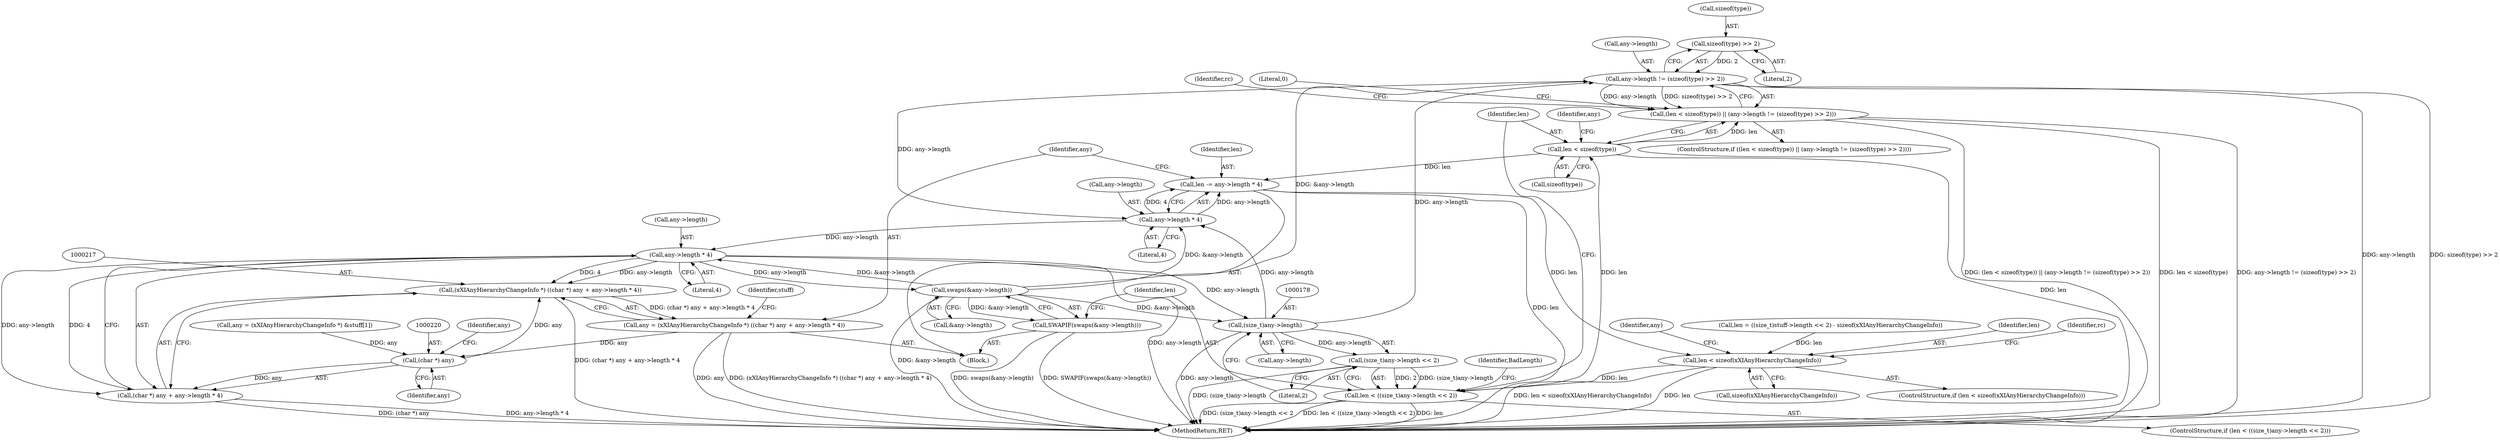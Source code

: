 digraph "0_xserver_859b08d523307eebde7724fd1a0789c44813e821@API" {
"1000197" [label="(Call,sizeof(type) >> 2)"];
"1000193" [label="(Call,any->length != (sizeof(type) >> 2))"];
"1000188" [label="(Call,(len < sizeof(type)) || (any->length != (sizeof(type) >> 2)))"];
"1000209" [label="(Call,any->length * 4)"];
"1000207" [label="(Call,len -= any->length * 4)"];
"1000152" [label="(Call,len < sizeof(xXIAnyHierarchyChangeInfo))"];
"1000174" [label="(Call,len < ((size_t)any->length << 2))"];
"1000189" [label="(Call,len < sizeof(type))"];
"1000222" [label="(Call,any->length * 4)"];
"1000168" [label="(Call,swaps(&any->length))"];
"1000167" [label="(Call,SWAPIF(swaps(&any->length)))"];
"1000177" [label="(Call,(size_t)any->length)"];
"1000176" [label="(Call,(size_t)any->length << 2)"];
"1000216" [label="(Call,(xXIAnyHierarchyChangeInfo *) ((char *) any + any->length * 4))"];
"1000214" [label="(Call,any = (xXIAnyHierarchyChangeInfo *) ((char *) any + any->length * 4))"];
"1000219" [label="(Call,(char *) any)"];
"1000218" [label="(Call,(char *) any + any->length * 4)"];
"1000214" [label="(Call,any = (xXIAnyHierarchyChangeInfo *) ((char *) any + any->length * 4))"];
"1000193" [label="(Call,any->length != (sizeof(type) >> 2))"];
"1000219" [label="(Call,(char *) any)"];
"1000218" [label="(Call,(char *) any + any->length * 4)"];
"1000213" [label="(Literal,4)"];
"1000175" [label="(Identifier,len)"];
"1000232" [label="(MethodReturn,RET)"];
"1000200" [label="(Literal,2)"];
"1000158" [label="(Identifier,rc)"];
"1000207" [label="(Call,len -= any->length * 4)"];
"1000165" [label="(Identifier,any)"];
"1000169" [label="(Call,&any->length)"];
"1000216" [label="(Call,(xXIAnyHierarchyChangeInfo *) ((char *) any + any->length * 4))"];
"1000208" [label="(Identifier,len)"];
"1000203" [label="(Identifier,rc)"];
"1000125" [label="(Call,len = ((size_t)stuff->length << 2) - sizeof(xXIAnyHierarchyChangeInfo))"];
"1000167" [label="(Call,SWAPIF(swaps(&any->length)))"];
"1000224" [label="(Identifier,any)"];
"1000210" [label="(Call,any->length)"];
"1000173" [label="(ControlStructure,if (len < ((size_t)any->length << 2)))"];
"1000189" [label="(Call,len < sizeof(type))"];
"1000206" [label="(Literal,0)"];
"1000153" [label="(Identifier,len)"];
"1000226" [label="(Literal,4)"];
"1000174" [label="(Call,len < ((size_t)any->length << 2))"];
"1000176" [label="(Call,(size_t)any->length << 2)"];
"1000150" [label="(Block,)"];
"1000215" [label="(Identifier,any)"];
"1000168" [label="(Call,swaps(&any->length))"];
"1000198" [label="(Call,sizeof(type))"];
"1000222" [label="(Call,any->length * 4)"];
"1000209" [label="(Call,any->length * 4)"];
"1000187" [label="(ControlStructure,if ((len < sizeof(type)) || (any->length != (sizeof(type) >> 2))))"];
"1000188" [label="(Call,(len < sizeof(type)) || (any->length != (sizeof(type) >> 2)))"];
"1000184" [label="(Identifier,BadLength)"];
"1000191" [label="(Call,sizeof(type))"];
"1000223" [label="(Call,any->length)"];
"1000190" [label="(Identifier,len)"];
"1000152" [label="(Call,len < sizeof(xXIAnyHierarchyChangeInfo))"];
"1000177" [label="(Call,(size_t)any->length)"];
"1000182" [label="(Literal,2)"];
"1000197" [label="(Call,sizeof(type) >> 2)"];
"1000179" [label="(Call,any->length)"];
"1000195" [label="(Identifier,any)"];
"1000137" [label="(Call,any = (xXIAnyHierarchyChangeInfo *) &stuff[1])"];
"1000148" [label="(Identifier,stuff)"];
"1000154" [label="(Call,sizeof(xXIAnyHierarchyChangeInfo))"];
"1000221" [label="(Identifier,any)"];
"1000194" [label="(Call,any->length)"];
"1000151" [label="(ControlStructure,if (len < sizeof(xXIAnyHierarchyChangeInfo)))"];
"1000197" -> "1000193"  [label="AST: "];
"1000197" -> "1000200"  [label="CFG: "];
"1000198" -> "1000197"  [label="AST: "];
"1000200" -> "1000197"  [label="AST: "];
"1000193" -> "1000197"  [label="CFG: "];
"1000197" -> "1000193"  [label="DDG: 2"];
"1000193" -> "1000188"  [label="AST: "];
"1000194" -> "1000193"  [label="AST: "];
"1000188" -> "1000193"  [label="CFG: "];
"1000193" -> "1000232"  [label="DDG: any->length"];
"1000193" -> "1000232"  [label="DDG: sizeof(type) >> 2"];
"1000193" -> "1000188"  [label="DDG: any->length"];
"1000193" -> "1000188"  [label="DDG: sizeof(type) >> 2"];
"1000168" -> "1000193"  [label="DDG: &any->length"];
"1000177" -> "1000193"  [label="DDG: any->length"];
"1000193" -> "1000209"  [label="DDG: any->length"];
"1000188" -> "1000187"  [label="AST: "];
"1000188" -> "1000189"  [label="CFG: "];
"1000189" -> "1000188"  [label="AST: "];
"1000206" -> "1000188"  [label="CFG: "];
"1000203" -> "1000188"  [label="CFG: "];
"1000188" -> "1000232"  [label="DDG: (len < sizeof(type)) || (any->length != (sizeof(type) >> 2))"];
"1000188" -> "1000232"  [label="DDG: len < sizeof(type)"];
"1000188" -> "1000232"  [label="DDG: any->length != (sizeof(type) >> 2)"];
"1000189" -> "1000188"  [label="DDG: len"];
"1000209" -> "1000207"  [label="AST: "];
"1000209" -> "1000213"  [label="CFG: "];
"1000210" -> "1000209"  [label="AST: "];
"1000213" -> "1000209"  [label="AST: "];
"1000207" -> "1000209"  [label="CFG: "];
"1000209" -> "1000207"  [label="DDG: any->length"];
"1000209" -> "1000207"  [label="DDG: 4"];
"1000168" -> "1000209"  [label="DDG: &any->length"];
"1000177" -> "1000209"  [label="DDG: any->length"];
"1000209" -> "1000222"  [label="DDG: any->length"];
"1000207" -> "1000150"  [label="AST: "];
"1000208" -> "1000207"  [label="AST: "];
"1000215" -> "1000207"  [label="CFG: "];
"1000207" -> "1000232"  [label="DDG: len"];
"1000207" -> "1000152"  [label="DDG: len"];
"1000189" -> "1000207"  [label="DDG: len"];
"1000152" -> "1000151"  [label="AST: "];
"1000152" -> "1000154"  [label="CFG: "];
"1000153" -> "1000152"  [label="AST: "];
"1000154" -> "1000152"  [label="AST: "];
"1000158" -> "1000152"  [label="CFG: "];
"1000165" -> "1000152"  [label="CFG: "];
"1000152" -> "1000232"  [label="DDG: len < sizeof(xXIAnyHierarchyChangeInfo)"];
"1000152" -> "1000232"  [label="DDG: len"];
"1000125" -> "1000152"  [label="DDG: len"];
"1000152" -> "1000174"  [label="DDG: len"];
"1000174" -> "1000173"  [label="AST: "];
"1000174" -> "1000176"  [label="CFG: "];
"1000175" -> "1000174"  [label="AST: "];
"1000176" -> "1000174"  [label="AST: "];
"1000184" -> "1000174"  [label="CFG: "];
"1000190" -> "1000174"  [label="CFG: "];
"1000174" -> "1000232"  [label="DDG: (size_t)any->length << 2"];
"1000174" -> "1000232"  [label="DDG: len < ((size_t)any->length << 2)"];
"1000174" -> "1000232"  [label="DDG: len"];
"1000176" -> "1000174"  [label="DDG: (size_t)any->length"];
"1000176" -> "1000174"  [label="DDG: 2"];
"1000174" -> "1000189"  [label="DDG: len"];
"1000189" -> "1000191"  [label="CFG: "];
"1000190" -> "1000189"  [label="AST: "];
"1000191" -> "1000189"  [label="AST: "];
"1000195" -> "1000189"  [label="CFG: "];
"1000189" -> "1000232"  [label="DDG: len"];
"1000222" -> "1000218"  [label="AST: "];
"1000222" -> "1000226"  [label="CFG: "];
"1000223" -> "1000222"  [label="AST: "];
"1000226" -> "1000222"  [label="AST: "];
"1000218" -> "1000222"  [label="CFG: "];
"1000222" -> "1000232"  [label="DDG: any->length"];
"1000222" -> "1000168"  [label="DDG: any->length"];
"1000222" -> "1000177"  [label="DDG: any->length"];
"1000222" -> "1000216"  [label="DDG: any->length"];
"1000222" -> "1000216"  [label="DDG: 4"];
"1000222" -> "1000218"  [label="DDG: any->length"];
"1000222" -> "1000218"  [label="DDG: 4"];
"1000168" -> "1000222"  [label="DDG: &any->length"];
"1000168" -> "1000167"  [label="AST: "];
"1000168" -> "1000169"  [label="CFG: "];
"1000169" -> "1000168"  [label="AST: "];
"1000167" -> "1000168"  [label="CFG: "];
"1000168" -> "1000232"  [label="DDG: &any->length"];
"1000168" -> "1000167"  [label="DDG: &any->length"];
"1000168" -> "1000177"  [label="DDG: &any->length"];
"1000167" -> "1000150"  [label="AST: "];
"1000175" -> "1000167"  [label="CFG: "];
"1000167" -> "1000232"  [label="DDG: swaps(&any->length)"];
"1000167" -> "1000232"  [label="DDG: SWAPIF(swaps(&any->length))"];
"1000177" -> "1000176"  [label="AST: "];
"1000177" -> "1000179"  [label="CFG: "];
"1000178" -> "1000177"  [label="AST: "];
"1000179" -> "1000177"  [label="AST: "];
"1000182" -> "1000177"  [label="CFG: "];
"1000177" -> "1000232"  [label="DDG: any->length"];
"1000177" -> "1000176"  [label="DDG: any->length"];
"1000176" -> "1000182"  [label="CFG: "];
"1000182" -> "1000176"  [label="AST: "];
"1000176" -> "1000232"  [label="DDG: (size_t)any->length"];
"1000216" -> "1000214"  [label="AST: "];
"1000216" -> "1000218"  [label="CFG: "];
"1000217" -> "1000216"  [label="AST: "];
"1000218" -> "1000216"  [label="AST: "];
"1000214" -> "1000216"  [label="CFG: "];
"1000216" -> "1000232"  [label="DDG: (char *) any + any->length * 4"];
"1000216" -> "1000214"  [label="DDG: (char *) any + any->length * 4"];
"1000219" -> "1000216"  [label="DDG: any"];
"1000214" -> "1000150"  [label="AST: "];
"1000215" -> "1000214"  [label="AST: "];
"1000148" -> "1000214"  [label="CFG: "];
"1000214" -> "1000232"  [label="DDG: (xXIAnyHierarchyChangeInfo *) ((char *) any + any->length * 4)"];
"1000214" -> "1000232"  [label="DDG: any"];
"1000214" -> "1000219"  [label="DDG: any"];
"1000219" -> "1000218"  [label="AST: "];
"1000219" -> "1000221"  [label="CFG: "];
"1000220" -> "1000219"  [label="AST: "];
"1000221" -> "1000219"  [label="AST: "];
"1000224" -> "1000219"  [label="CFG: "];
"1000219" -> "1000218"  [label="DDG: any"];
"1000137" -> "1000219"  [label="DDG: any"];
"1000218" -> "1000232"  [label="DDG: (char *) any"];
"1000218" -> "1000232"  [label="DDG: any->length * 4"];
}
